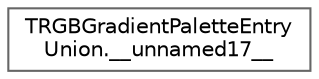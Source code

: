 digraph "Graphical Class Hierarchy"
{
 // LATEX_PDF_SIZE
  bgcolor="transparent";
  edge [fontname=Helvetica,fontsize=10,labelfontname=Helvetica,labelfontsize=10];
  node [fontname=Helvetica,fontsize=10,shape=box,height=0.2,width=0.4];
  rankdir="LR";
  Node0 [id="Node000000",label="TRGBGradientPaletteEntry\lUnion.__unnamed17__",height=0.2,width=0.4,color="grey40", fillcolor="white", style="filled",URL="$d6/d39/group___palette_classes.html#d9/d76/struct_t_r_g_b_gradient_palette_entry_union_8____unnamed17____",tooltip=" "];
}
